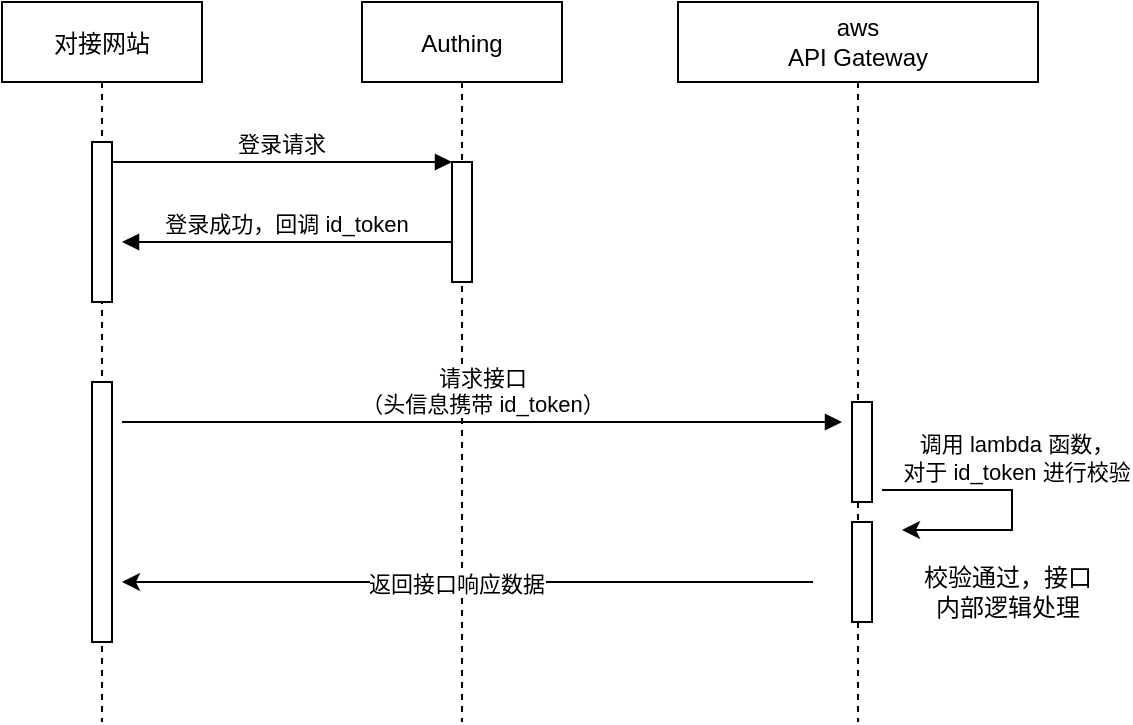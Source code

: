 <mxfile version="16.5.1" type="device"><diagram id="kgpKYQtTHZ0yAKxKKP6v" name="Page-1"><mxGraphModel dx="782" dy="549" grid="1" gridSize="10" guides="1" tooltips="1" connect="1" arrows="1" fold="1" page="1" pageScale="1" pageWidth="850" pageHeight="1100" math="0" shadow="0"><root><mxCell id="0"/><mxCell id="1" parent="0"/><mxCell id="3nuBFxr9cyL0pnOWT2aG-1" value="对接网站" style="shape=umlLifeline;perimeter=lifelinePerimeter;container=1;collapsible=0;recursiveResize=0;rounded=0;shadow=0;strokeWidth=1;" parent="1" vertex="1"><mxGeometry x="120" y="80" width="100" height="360" as="geometry"/></mxCell><mxCell id="3nuBFxr9cyL0pnOWT2aG-2" value="" style="points=[];perimeter=orthogonalPerimeter;rounded=0;shadow=0;strokeWidth=1;" parent="3nuBFxr9cyL0pnOWT2aG-1" vertex="1"><mxGeometry x="45" y="70" width="10" height="80" as="geometry"/></mxCell><mxCell id="HdCytm62zYZiI32h87Yg-3" value="" style="html=1;points=[];perimeter=orthogonalPerimeter;" vertex="1" parent="3nuBFxr9cyL0pnOWT2aG-1"><mxGeometry x="45" y="190" width="10" height="130" as="geometry"/></mxCell><mxCell id="3nuBFxr9cyL0pnOWT2aG-5" value="Authing" style="shape=umlLifeline;perimeter=lifelinePerimeter;container=1;collapsible=0;recursiveResize=0;rounded=0;shadow=0;strokeWidth=1;" parent="1" vertex="1"><mxGeometry x="300" y="80" width="100" height="360" as="geometry"/></mxCell><mxCell id="3nuBFxr9cyL0pnOWT2aG-6" value="" style="points=[];perimeter=orthogonalPerimeter;rounded=0;shadow=0;strokeWidth=1;" parent="3nuBFxr9cyL0pnOWT2aG-5" vertex="1"><mxGeometry x="45" y="80" width="10" height="60" as="geometry"/></mxCell><mxCell id="3nuBFxr9cyL0pnOWT2aG-8" value="登录请求" style="verticalAlign=bottom;endArrow=block;entryX=0;entryY=0;shadow=0;strokeWidth=1;" parent="1" source="3nuBFxr9cyL0pnOWT2aG-2" target="3nuBFxr9cyL0pnOWT2aG-6" edge="1"><mxGeometry relative="1" as="geometry"><mxPoint x="275" y="160" as="sourcePoint"/></mxGeometry></mxCell><mxCell id="3nuBFxr9cyL0pnOWT2aG-9" value="登录成功，回调 id_token" style="verticalAlign=bottom;endArrow=block;entryX=1;entryY=0;shadow=0;strokeWidth=1;" parent="1" source="3nuBFxr9cyL0pnOWT2aG-6" edge="1"><mxGeometry relative="1" as="geometry"><mxPoint x="240" y="200" as="sourcePoint"/><mxPoint x="180" y="200" as="targetPoint"/></mxGeometry></mxCell><mxCell id="HdCytm62zYZiI32h87Yg-2" value="aws&lt;br&gt;API Gateway" style="shape=umlLifeline;perimeter=lifelinePerimeter;whiteSpace=wrap;html=1;container=1;collapsible=0;recursiveResize=0;outlineConnect=0;" vertex="1" parent="1"><mxGeometry x="458" y="80" width="180" height="360" as="geometry"/></mxCell><mxCell id="HdCytm62zYZiI32h87Yg-5" value="" style="html=1;points=[];perimeter=orthogonalPerimeter;" vertex="1" parent="HdCytm62zYZiI32h87Yg-2"><mxGeometry x="87" y="200" width="10" height="50" as="geometry"/></mxCell><mxCell id="HdCytm62zYZiI32h87Yg-6" value="" style="endArrow=classic;html=1;rounded=0;fontFamily=Comic Sans MS;" edge="1" parent="HdCytm62zYZiI32h87Yg-2"><mxGeometry width="50" height="50" relative="1" as="geometry"><mxPoint x="102" y="244" as="sourcePoint"/><mxPoint x="112" y="264" as="targetPoint"/><Array as="points"><mxPoint x="167" y="244"/><mxPoint x="167" y="264"/></Array></mxGeometry></mxCell><mxCell id="HdCytm62zYZiI32h87Yg-7" value="调用 lambda 函数，&lt;br&gt;对于 id_token 进行校验" style="edgeLabel;html=1;align=center;verticalAlign=middle;resizable=0;points=[];" vertex="1" connectable="0" parent="HdCytm62zYZiI32h87Yg-6"><mxGeometry x="-0.7" y="2" relative="1" as="geometry"><mxPoint x="46" y="-14" as="offset"/></mxGeometry></mxCell><mxCell id="HdCytm62zYZiI32h87Yg-8" value="" style="html=1;points=[];perimeter=orthogonalPerimeter;fontFamily=Comic Sans MS;" vertex="1" parent="HdCytm62zYZiI32h87Yg-2"><mxGeometry x="87" y="260" width="10" height="50" as="geometry"/></mxCell><mxCell id="HdCytm62zYZiI32h87Yg-9" value="校验通过，接口内部逻辑处理" style="text;html=1;strokeColor=none;fillColor=none;align=center;verticalAlign=middle;whiteSpace=wrap;rounded=0;fontFamily=Comic Sans MS;" vertex="1" parent="HdCytm62zYZiI32h87Yg-2"><mxGeometry x="120" y="280" width="90" height="30" as="geometry"/></mxCell><mxCell id="HdCytm62zYZiI32h87Yg-4" value="请求接口&lt;br&gt;（头信息携带 id_token）" style="html=1;verticalAlign=bottom;endArrow=block;rounded=0;" edge="1" parent="1"><mxGeometry width="80" relative="1" as="geometry"><mxPoint x="180" y="290" as="sourcePoint"/><mxPoint x="540" y="290" as="targetPoint"/></mxGeometry></mxCell><mxCell id="HdCytm62zYZiI32h87Yg-10" value="" style="endArrow=classic;html=1;rounded=0;fontFamily=Comic Sans MS;" edge="1" parent="1"><mxGeometry width="50" height="50" relative="1" as="geometry"><mxPoint x="525.5" y="370" as="sourcePoint"/><mxPoint x="180" y="370" as="targetPoint"/></mxGeometry></mxCell><mxCell id="HdCytm62zYZiI32h87Yg-11" value="返回接口响应数据" style="edgeLabel;html=1;align=center;verticalAlign=middle;resizable=0;points=[];" vertex="1" connectable="0" parent="HdCytm62zYZiI32h87Yg-10"><mxGeometry x="0.161" y="1" relative="1" as="geometry"><mxPoint x="22" as="offset"/></mxGeometry></mxCell></root></mxGraphModel></diagram></mxfile>